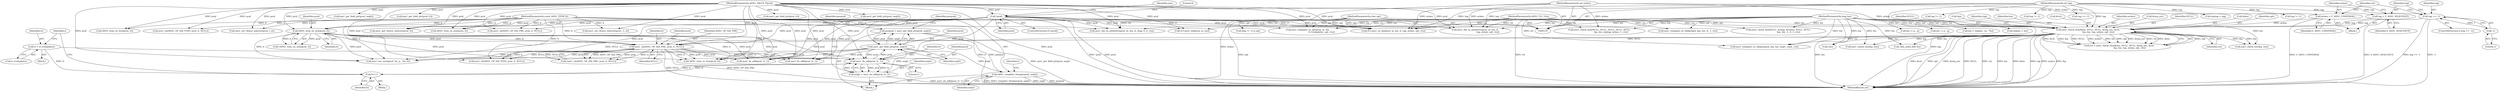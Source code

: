 digraph "0_openssl_cc598f321fbac9c04da5766243ed55d55948637d@pointer" {
"1000761" [label="(Call,pseqval = asn1_get_field_ptr(pval, seqtt))"];
"1000763" [label="(Call,asn1_get_field_ptr(pval, seqtt))"];
"1000757" [label="(Call,asn1_do_adb(pval, tt, 1))"];
"1000187" [label="(Call,!pval)"];
"1000136" [label="(MethodParameterIn,ASN1_VALUE **pval)"];
"1000707" [label="(Call,ASN1_item_ex_new(pval, it))"];
"1000139" [label="(MethodParameterIn,const ASN1_ITEM *it)"];
"1000719" [label="(Call,asn1_cb(ASN1_OP_D2I_PRE, pval, it, NULL))"];
"1000636" [label="(Call,asn1_check_tlen(&len, NULL, NULL, &seq_eoc, &cst,\n                              &p, len, tag, aclass, opt, ctx))"];
"1000138" [label="(MethodParameterIn,long len)"];
"1000628" [label="(Call,tag = V_ASN1_SEQUENCE)"];
"1000140" [label="(MethodParameterIn,int tag)"];
"1000623" [label="(Call,tag == -1)"];
"1000625" [label="(Call,-1)"];
"1000631" [label="(Call,aclass = V_ASN1_UNIVERSAL)"];
"1000141" [label="(MethodParameterIn,int aclass)"];
"1000142" [label="(MethodParameterIn,char opt)"];
"1000143" [label="(MethodParameterIn,ASN1_TLC *ctx)"];
"1000743" [label="(Call,tt++)"];
"1000730" [label="(Call,tt = it->templates)"];
"1000755" [label="(Call,seqtt = asn1_do_adb(pval, tt, 1))"];
"1000766" [label="(Call,ASN1_template_free(pseqval, seqtt))"];
"1000641" [label="(Call,&seq_eoc)"];
"1000624" [label="(Identifier,tag)"];
"1000767" [label="(Identifier,pseqval)"];
"1000706" [label="(Call,!ASN1_item_ex_new(pval, it))"];
"1000640" [label="(Identifier,NULL)"];
"1000142" [label="(MethodParameterIn,char opt)"];
"1000363" [label="(Call,asn1_check_tlen(NULL, NULL, NULL, NULL, NULL,\n                                  &p, len, exptag, aclass, 1, ctx))"];
"1000140" [label="(MethodParameterIn,int tag)"];
"1000637" [label="(Call,&len)"];
"1000708" [label="(Identifier,pval)"];
"1000251" [label="(Call,asn1_check_tlen(NULL, &otag, &oclass, NULL, NULL,\n                              &p, len, -1, 0, 1, ctx))"];
"1000909" [label="(Call,!seq_nolen && len)"];
"1000726" [label="(Block,)"];
"1000756" [label="(Identifier,seqtt)"];
"1000759" [label="(Identifier,tt)"];
"1000458" [label="(Call,asn1_cb(ASN1_OP_D2I_PRE, pval, it, NULL))"];
"1000193" [label="(Identifier,aux)"];
"1000794" [label="(Call,asn1_do_adb(pval, tt, 1))"];
"1000720" [label="(Identifier,ASN1_OP_D2I_PRE)"];
"1000212" [label="(Call,(tag != -1) || opt)"];
"1000393" [label="(Call,tag != -1)"];
"1000719" [label="(Call,asn1_cb(ASN1_OP_D2I_PRE, pval, it, NULL))"];
"1000828" [label="(Call,len -= p - q)"];
"1000722" [label="(Identifier,it)"];
"1000808" [label="(Call,!len)"];
"1000804" [label="(Call,asn1_get_field_ptr(pval, seqtt))"];
"1000213" [label="(Call,tag != -1)"];
"1000762" [label="(Identifier,pseqval)"];
"1000760" [label="(Literal,1)"];
"1000951" [label="(Call,asn1_get_field_ptr(pval, seqtt))"];
"1000141" [label="(MethodParameterIn,int aclass)"];
"1000863" [label="(Call,asn1_template_ex_d2i(pseqval, &p, len, seqtt, isopt, ctx))"];
"1000744" [label="(Identifier,tt)"];
"1000627" [label="(Block,)"];
"1000650" [label="(Identifier,opt)"];
"1000899" [label="(Call,asn1_check_eoc(&p, len))"];
"1000764" [label="(Identifier,pval)"];
"1000982" [label="(Call,asn1_cb(ASN1_OP_D2I_POST, pval, it, NULL))"];
"1000470" [label="(Call,asn1_get_choice_selector(pval, it))"];
"1000542" [label="(Call,asn1_get_field_ptr(pval, tt))"];
"1000721" [label="(Identifier,pval)"];
"1001006" [label="(Call,ASN1_item_ex_free(pval, it))"];
"1000639" [label="(Identifier,NULL)"];
"1000324" [label="(Call,ef->asn1_ex_d2i(pval, in, len, it, tag, aclass, opt, ctx))"];
"1000768" [label="(Identifier,seqtt)"];
"1000633" [label="(Identifier,V_ASN1_UNIVERSAL)"];
"1000730" [label="(Call,tt = it->templates)"];
"1000678" [label="(Call,len = tmplen - (p - *in))"];
"1000757" [label="(Call,asn1_do_adb(pval, tt, 1))"];
"1000234" [label="(Call,asn1_d2i_ex_primitive(pval, in, len, it,\n                                     tag, aclass, opt, ctx))"];
"1000593" [label="(Call,asn1_set_choice_selector(pval, i, it))"];
"1000188" [label="(Identifier,pval)"];
"1000143" [label="(MethodParameterIn,ASN1_TLC *ctx)"];
"1000507" [label="(Call,ASN1_item_ex_new(pval, it))"];
"1000432" [label="(Call,cf->asn1_d2i(pval, in, len))"];
"1000499" [label="(Call,asn1_set_choice_selector(pval, -1, it))"];
"1000740" [label="(Block,)"];
"1000631" [label="(Call,aclass = V_ASN1_UNIVERSAL)"];
"1000723" [label="(Identifier,NULL)"];
"1000635" [label="(Identifier,ret)"];
"1000138" [label="(MethodParameterIn,long len)"];
"1000583" [label="(Call,ASN1_item_ex_free(pval, it))"];
"1000634" [label="(Call,ret = asn1_check_tlen(&len, NULL, NULL, &seq_eoc, &cst,\n                              &p, len, tag, aclass, opt, ctx))"];
"1000619" [label="(Call,tmplen = len)"];
"1000308" [label="(Call,asn1_d2i_ex_primitive(pval, in, len, it, otag, 0, 0, ctx))"];
"1000630" [label="(Identifier,V_ASN1_SEQUENCE)"];
"1000742" [label="(Identifier,i)"];
"1000493" [label="(Call,asn1_get_field_ptr(pval, tt))"];
"1000645" [label="(Call,&p)"];
"1000601" [label="(Call,asn1_cb(ASN1_OP_D2I_POST, pval, it, NULL))"];
"1000626" [label="(Literal,1)"];
"1000731" [label="(Identifier,tt)"];
"1000648" [label="(Identifier,tag)"];
"1000718" [label="(Call,!asn1_cb(ASN1_OP_D2I_PRE, pval, it, NULL))"];
"1000187" [label="(Call,!pval)"];
"1000758" [label="(Identifier,pval)"];
"1000547" [label="(Call,asn1_template_ex_d2i(pchptr, &p, len, tt, 1, ctx))"];
"1000933" [label="(Call,asn1_do_adb(pval, tt, 1))"];
"1000968" [label="(Call,asn1_enc_save(pval, *in, p - *in, it))"];
"1000766" [label="(Call,ASN1_template_free(pseqval, seqtt))"];
"1000437" [label="(Call,tag != -1)"];
"1000623" [label="(Call,tag == -1)"];
"1000815" [label="(Call,asn1_check_eoc(&p, len))"];
"1000190" [label="(Literal,0)"];
"1000348" [label="(Call,tag == -1)"];
"1000736" [label="(Identifier,i)"];
"1000752" [label="(Block,)"];
"1000136" [label="(MethodParameterIn,ASN1_VALUE **pval)"];
"1000186" [label="(ControlStructure,if (!pval))"];
"1000622" [label="(ControlStructure,if (tag == -1))"];
"1000636" [label="(Call,asn1_check_tlen(&len, NULL, NULL, &seq_eoc, &cst,\n                              &p, len, tag, aclass, opt, ctx))"];
"1000628" [label="(Call,tag = V_ASN1_SEQUENCE)"];
"1000647" [label="(Identifier,len)"];
"1000632" [label="(Identifier,aclass)"];
"1000755" [label="(Call,seqtt = asn1_do_adb(pval, tt, 1))"];
"1001021" [label="(MethodReturn,int)"];
"1000651" [label="(Identifier,ctx)"];
"1000629" [label="(Identifier,tag)"];
"1000643" [label="(Call,&cst)"];
"1000763" [label="(Call,asn1_get_field_ptr(pval, seqtt))"];
"1000743" [label="(Call,tt++)"];
"1000732" [label="(Call,it->templates)"];
"1000139" [label="(MethodParameterIn,const ASN1_ITEM *it)"];
"1000224" [label="(Call,asn1_template_ex_d2i(pval, in, len,\n                                        it->templates, opt, ctx))"];
"1000890" [label="(Call,len -= p - q)"];
"1000761" [label="(Call,pseqval = asn1_get_field_ptr(pval, seqtt))"];
"1000625" [label="(Call,-1)"];
"1000709" [label="(Identifier,it)"];
"1000707" [label="(Call,ASN1_item_ex_new(pval, it))"];
"1000765" [label="(Identifier,seqtt)"];
"1000649" [label="(Identifier,aclass)"];
"1000358" [label="(Call,exptag = tag)"];
"1000761" -> "1000752"  [label="AST: "];
"1000761" -> "1000763"  [label="CFG: "];
"1000762" -> "1000761"  [label="AST: "];
"1000763" -> "1000761"  [label="AST: "];
"1000767" -> "1000761"  [label="CFG: "];
"1000761" -> "1001021"  [label="DDG: asn1_get_field_ptr(pval, seqtt)"];
"1000763" -> "1000761"  [label="DDG: pval"];
"1000763" -> "1000761"  [label="DDG: seqtt"];
"1000761" -> "1000766"  [label="DDG: pseqval"];
"1000763" -> "1000765"  [label="CFG: "];
"1000764" -> "1000763"  [label="AST: "];
"1000765" -> "1000763"  [label="AST: "];
"1000763" -> "1000757"  [label="DDG: pval"];
"1000757" -> "1000763"  [label="DDG: pval"];
"1000136" -> "1000763"  [label="DDG: pval"];
"1000755" -> "1000763"  [label="DDG: seqtt"];
"1000763" -> "1000766"  [label="DDG: seqtt"];
"1000763" -> "1000794"  [label="DDG: pval"];
"1000763" -> "1000933"  [label="DDG: pval"];
"1000763" -> "1000968"  [label="DDG: pval"];
"1000763" -> "1001006"  [label="DDG: pval"];
"1000757" -> "1000755"  [label="AST: "];
"1000757" -> "1000760"  [label="CFG: "];
"1000758" -> "1000757"  [label="AST: "];
"1000759" -> "1000757"  [label="AST: "];
"1000760" -> "1000757"  [label="AST: "];
"1000755" -> "1000757"  [label="CFG: "];
"1000757" -> "1000743"  [label="DDG: tt"];
"1000757" -> "1000755"  [label="DDG: pval"];
"1000757" -> "1000755"  [label="DDG: tt"];
"1000757" -> "1000755"  [label="DDG: 1"];
"1000187" -> "1000757"  [label="DDG: pval"];
"1000707" -> "1000757"  [label="DDG: pval"];
"1000719" -> "1000757"  [label="DDG: pval"];
"1000136" -> "1000757"  [label="DDG: pval"];
"1000743" -> "1000757"  [label="DDG: tt"];
"1000730" -> "1000757"  [label="DDG: tt"];
"1000187" -> "1000186"  [label="AST: "];
"1000187" -> "1000188"  [label="CFG: "];
"1000188" -> "1000187"  [label="AST: "];
"1000190" -> "1000187"  [label="CFG: "];
"1000193" -> "1000187"  [label="CFG: "];
"1000187" -> "1001021"  [label="DDG: pval"];
"1000187" -> "1001021"  [label="DDG: !pval"];
"1000136" -> "1000187"  [label="DDG: pval"];
"1000187" -> "1000224"  [label="DDG: pval"];
"1000187" -> "1000234"  [label="DDG: pval"];
"1000187" -> "1000308"  [label="DDG: pval"];
"1000187" -> "1000324"  [label="DDG: pval"];
"1000187" -> "1000432"  [label="DDG: pval"];
"1000187" -> "1000458"  [label="DDG: pval"];
"1000187" -> "1000470"  [label="DDG: pval"];
"1000187" -> "1000507"  [label="DDG: pval"];
"1000187" -> "1000707"  [label="DDG: pval"];
"1000187" -> "1000719"  [label="DDG: pval"];
"1000187" -> "1000794"  [label="DDG: pval"];
"1000187" -> "1000933"  [label="DDG: pval"];
"1000187" -> "1000968"  [label="DDG: pval"];
"1000187" -> "1001006"  [label="DDG: pval"];
"1000136" -> "1000135"  [label="AST: "];
"1000136" -> "1001021"  [label="DDG: pval"];
"1000136" -> "1000224"  [label="DDG: pval"];
"1000136" -> "1000234"  [label="DDG: pval"];
"1000136" -> "1000308"  [label="DDG: pval"];
"1000136" -> "1000324"  [label="DDG: pval"];
"1000136" -> "1000432"  [label="DDG: pval"];
"1000136" -> "1000458"  [label="DDG: pval"];
"1000136" -> "1000470"  [label="DDG: pval"];
"1000136" -> "1000493"  [label="DDG: pval"];
"1000136" -> "1000499"  [label="DDG: pval"];
"1000136" -> "1000507"  [label="DDG: pval"];
"1000136" -> "1000542"  [label="DDG: pval"];
"1000136" -> "1000583"  [label="DDG: pval"];
"1000136" -> "1000593"  [label="DDG: pval"];
"1000136" -> "1000601"  [label="DDG: pval"];
"1000136" -> "1000707"  [label="DDG: pval"];
"1000136" -> "1000719"  [label="DDG: pval"];
"1000136" -> "1000794"  [label="DDG: pval"];
"1000136" -> "1000804"  [label="DDG: pval"];
"1000136" -> "1000933"  [label="DDG: pval"];
"1000136" -> "1000951"  [label="DDG: pval"];
"1000136" -> "1000968"  [label="DDG: pval"];
"1000136" -> "1000982"  [label="DDG: pval"];
"1000136" -> "1001006"  [label="DDG: pval"];
"1000707" -> "1000706"  [label="AST: "];
"1000707" -> "1000709"  [label="CFG: "];
"1000708" -> "1000707"  [label="AST: "];
"1000709" -> "1000707"  [label="AST: "];
"1000706" -> "1000707"  [label="CFG: "];
"1000707" -> "1000706"  [label="DDG: pval"];
"1000707" -> "1000706"  [label="DDG: it"];
"1000139" -> "1000707"  [label="DDG: it"];
"1000707" -> "1000719"  [label="DDG: pval"];
"1000707" -> "1000719"  [label="DDG: it"];
"1000707" -> "1000794"  [label="DDG: pval"];
"1000707" -> "1000933"  [label="DDG: pval"];
"1000707" -> "1000968"  [label="DDG: pval"];
"1000707" -> "1000968"  [label="DDG: it"];
"1000707" -> "1001006"  [label="DDG: pval"];
"1000707" -> "1001006"  [label="DDG: it"];
"1000139" -> "1000135"  [label="AST: "];
"1000139" -> "1001021"  [label="DDG: it"];
"1000139" -> "1000234"  [label="DDG: it"];
"1000139" -> "1000308"  [label="DDG: it"];
"1000139" -> "1000324"  [label="DDG: it"];
"1000139" -> "1000458"  [label="DDG: it"];
"1000139" -> "1000470"  [label="DDG: it"];
"1000139" -> "1000499"  [label="DDG: it"];
"1000139" -> "1000507"  [label="DDG: it"];
"1000139" -> "1000583"  [label="DDG: it"];
"1000139" -> "1000593"  [label="DDG: it"];
"1000139" -> "1000601"  [label="DDG: it"];
"1000139" -> "1000719"  [label="DDG: it"];
"1000139" -> "1000968"  [label="DDG: it"];
"1000139" -> "1000982"  [label="DDG: it"];
"1000139" -> "1001006"  [label="DDG: it"];
"1000719" -> "1000718"  [label="AST: "];
"1000719" -> "1000723"  [label="CFG: "];
"1000720" -> "1000719"  [label="AST: "];
"1000721" -> "1000719"  [label="AST: "];
"1000722" -> "1000719"  [label="AST: "];
"1000723" -> "1000719"  [label="AST: "];
"1000718" -> "1000719"  [label="CFG: "];
"1000719" -> "1001021"  [label="DDG: ASN1_OP_D2I_PRE"];
"1000719" -> "1001021"  [label="DDG: NULL"];
"1000719" -> "1000718"  [label="DDG: ASN1_OP_D2I_PRE"];
"1000719" -> "1000718"  [label="DDG: pval"];
"1000719" -> "1000718"  [label="DDG: it"];
"1000719" -> "1000718"  [label="DDG: NULL"];
"1000636" -> "1000719"  [label="DDG: NULL"];
"1000719" -> "1000794"  [label="DDG: pval"];
"1000719" -> "1000933"  [label="DDG: pval"];
"1000719" -> "1000968"  [label="DDG: pval"];
"1000719" -> "1000968"  [label="DDG: it"];
"1000719" -> "1000982"  [label="DDG: NULL"];
"1000719" -> "1001006"  [label="DDG: pval"];
"1000719" -> "1001006"  [label="DDG: it"];
"1000636" -> "1000634"  [label="AST: "];
"1000636" -> "1000651"  [label="CFG: "];
"1000637" -> "1000636"  [label="AST: "];
"1000639" -> "1000636"  [label="AST: "];
"1000640" -> "1000636"  [label="AST: "];
"1000641" -> "1000636"  [label="AST: "];
"1000643" -> "1000636"  [label="AST: "];
"1000645" -> "1000636"  [label="AST: "];
"1000647" -> "1000636"  [label="AST: "];
"1000648" -> "1000636"  [label="AST: "];
"1000649" -> "1000636"  [label="AST: "];
"1000650" -> "1000636"  [label="AST: "];
"1000651" -> "1000636"  [label="AST: "];
"1000634" -> "1000636"  [label="CFG: "];
"1000636" -> "1001021"  [label="DDG: &cst"];
"1000636" -> "1001021"  [label="DDG: opt"];
"1000636" -> "1001021"  [label="DDG: &seq_eoc"];
"1000636" -> "1001021"  [label="DDG: NULL"];
"1000636" -> "1001021"  [label="DDG: ctx"];
"1000636" -> "1001021"  [label="DDG: len"];
"1000636" -> "1001021"  [label="DDG: &len"];
"1000636" -> "1001021"  [label="DDG: tag"];
"1000636" -> "1001021"  [label="DDG: aclass"];
"1000636" -> "1001021"  [label="DDG: &p"];
"1000636" -> "1000634"  [label="DDG: tag"];
"1000636" -> "1000634"  [label="DDG: &cst"];
"1000636" -> "1000634"  [label="DDG: &p"];
"1000636" -> "1000634"  [label="DDG: NULL"];
"1000636" -> "1000634"  [label="DDG: aclass"];
"1000636" -> "1000634"  [label="DDG: len"];
"1000636" -> "1000634"  [label="DDG: opt"];
"1000636" -> "1000634"  [label="DDG: &seq_eoc"];
"1000636" -> "1000634"  [label="DDG: ctx"];
"1000636" -> "1000634"  [label="DDG: &len"];
"1000138" -> "1000636"  [label="DDG: len"];
"1000628" -> "1000636"  [label="DDG: tag"];
"1000623" -> "1000636"  [label="DDG: tag"];
"1000140" -> "1000636"  [label="DDG: tag"];
"1000631" -> "1000636"  [label="DDG: aclass"];
"1000141" -> "1000636"  [label="DDG: aclass"];
"1000142" -> "1000636"  [label="DDG: opt"];
"1000143" -> "1000636"  [label="DDG: ctx"];
"1000636" -> "1000808"  [label="DDG: len"];
"1000636" -> "1000815"  [label="DDG: &p"];
"1000636" -> "1000863"  [label="DDG: ctx"];
"1000636" -> "1000899"  [label="DDG: &p"];
"1000636" -> "1000899"  [label="DDG: len"];
"1000636" -> "1000909"  [label="DDG: len"];
"1000636" -> "1000982"  [label="DDG: NULL"];
"1000138" -> "1000135"  [label="AST: "];
"1000138" -> "1001021"  [label="DDG: len"];
"1000138" -> "1000224"  [label="DDG: len"];
"1000138" -> "1000234"  [label="DDG: len"];
"1000138" -> "1000251"  [label="DDG: len"];
"1000138" -> "1000308"  [label="DDG: len"];
"1000138" -> "1000324"  [label="DDG: len"];
"1000138" -> "1000363"  [label="DDG: len"];
"1000138" -> "1000432"  [label="DDG: len"];
"1000138" -> "1000547"  [label="DDG: len"];
"1000138" -> "1000619"  [label="DDG: len"];
"1000138" -> "1000678"  [label="DDG: len"];
"1000138" -> "1000808"  [label="DDG: len"];
"1000138" -> "1000815"  [label="DDG: len"];
"1000138" -> "1000828"  [label="DDG: len"];
"1000138" -> "1000863"  [label="DDG: len"];
"1000138" -> "1000890"  [label="DDG: len"];
"1000138" -> "1000899"  [label="DDG: len"];
"1000138" -> "1000909"  [label="DDG: len"];
"1000628" -> "1000627"  [label="AST: "];
"1000628" -> "1000630"  [label="CFG: "];
"1000629" -> "1000628"  [label="AST: "];
"1000630" -> "1000628"  [label="AST: "];
"1000632" -> "1000628"  [label="CFG: "];
"1000628" -> "1001021"  [label="DDG: V_ASN1_SEQUENCE"];
"1000140" -> "1000628"  [label="DDG: tag"];
"1000140" -> "1000135"  [label="AST: "];
"1000140" -> "1001021"  [label="DDG: tag"];
"1000140" -> "1000213"  [label="DDG: tag"];
"1000140" -> "1000234"  [label="DDG: tag"];
"1000140" -> "1000324"  [label="DDG: tag"];
"1000140" -> "1000348"  [label="DDG: tag"];
"1000140" -> "1000358"  [label="DDG: tag"];
"1000140" -> "1000393"  [label="DDG: tag"];
"1000140" -> "1000437"  [label="DDG: tag"];
"1000140" -> "1000623"  [label="DDG: tag"];
"1000623" -> "1000622"  [label="AST: "];
"1000623" -> "1000625"  [label="CFG: "];
"1000624" -> "1000623"  [label="AST: "];
"1000625" -> "1000623"  [label="AST: "];
"1000629" -> "1000623"  [label="CFG: "];
"1000635" -> "1000623"  [label="CFG: "];
"1000623" -> "1001021"  [label="DDG: tag == -1"];
"1000623" -> "1001021"  [label="DDG: -1"];
"1000625" -> "1000623"  [label="DDG: 1"];
"1000625" -> "1000626"  [label="CFG: "];
"1000626" -> "1000625"  [label="AST: "];
"1000631" -> "1000627"  [label="AST: "];
"1000631" -> "1000633"  [label="CFG: "];
"1000632" -> "1000631"  [label="AST: "];
"1000633" -> "1000631"  [label="AST: "];
"1000635" -> "1000631"  [label="CFG: "];
"1000631" -> "1001021"  [label="DDG: V_ASN1_UNIVERSAL"];
"1000141" -> "1000631"  [label="DDG: aclass"];
"1000141" -> "1000135"  [label="AST: "];
"1000141" -> "1001021"  [label="DDG: aclass"];
"1000141" -> "1000234"  [label="DDG: aclass"];
"1000141" -> "1000324"  [label="DDG: aclass"];
"1000141" -> "1000363"  [label="DDG: aclass"];
"1000142" -> "1000135"  [label="AST: "];
"1000142" -> "1001021"  [label="DDG: opt"];
"1000142" -> "1000212"  [label="DDG: opt"];
"1000142" -> "1000224"  [label="DDG: opt"];
"1000142" -> "1000234"  [label="DDG: opt"];
"1000142" -> "1000324"  [label="DDG: opt"];
"1000143" -> "1000135"  [label="AST: "];
"1000143" -> "1001021"  [label="DDG: ctx"];
"1000143" -> "1000224"  [label="DDG: ctx"];
"1000143" -> "1000234"  [label="DDG: ctx"];
"1000143" -> "1000251"  [label="DDG: ctx"];
"1000143" -> "1000308"  [label="DDG: ctx"];
"1000143" -> "1000324"  [label="DDG: ctx"];
"1000143" -> "1000363"  [label="DDG: ctx"];
"1000143" -> "1000547"  [label="DDG: ctx"];
"1000143" -> "1000863"  [label="DDG: ctx"];
"1000743" -> "1000740"  [label="AST: "];
"1000743" -> "1000744"  [label="CFG: "];
"1000744" -> "1000743"  [label="AST: "];
"1000736" -> "1000743"  [label="CFG: "];
"1000730" -> "1000743"  [label="DDG: tt"];
"1000730" -> "1000726"  [label="AST: "];
"1000730" -> "1000732"  [label="CFG: "];
"1000731" -> "1000730"  [label="AST: "];
"1000732" -> "1000730"  [label="AST: "];
"1000736" -> "1000730"  [label="CFG: "];
"1000755" -> "1000752"  [label="AST: "];
"1000756" -> "1000755"  [label="AST: "];
"1000762" -> "1000755"  [label="CFG: "];
"1000755" -> "1001021"  [label="DDG: asn1_do_adb(pval, tt, 1)"];
"1000766" -> "1000752"  [label="AST: "];
"1000766" -> "1000768"  [label="CFG: "];
"1000767" -> "1000766"  [label="AST: "];
"1000768" -> "1000766"  [label="AST: "];
"1000742" -> "1000766"  [label="CFG: "];
"1000766" -> "1001021"  [label="DDG: pseqval"];
"1000766" -> "1001021"  [label="DDG: ASN1_template_free(pseqval, seqtt)"];
"1000766" -> "1001021"  [label="DDG: seqtt"];
}
